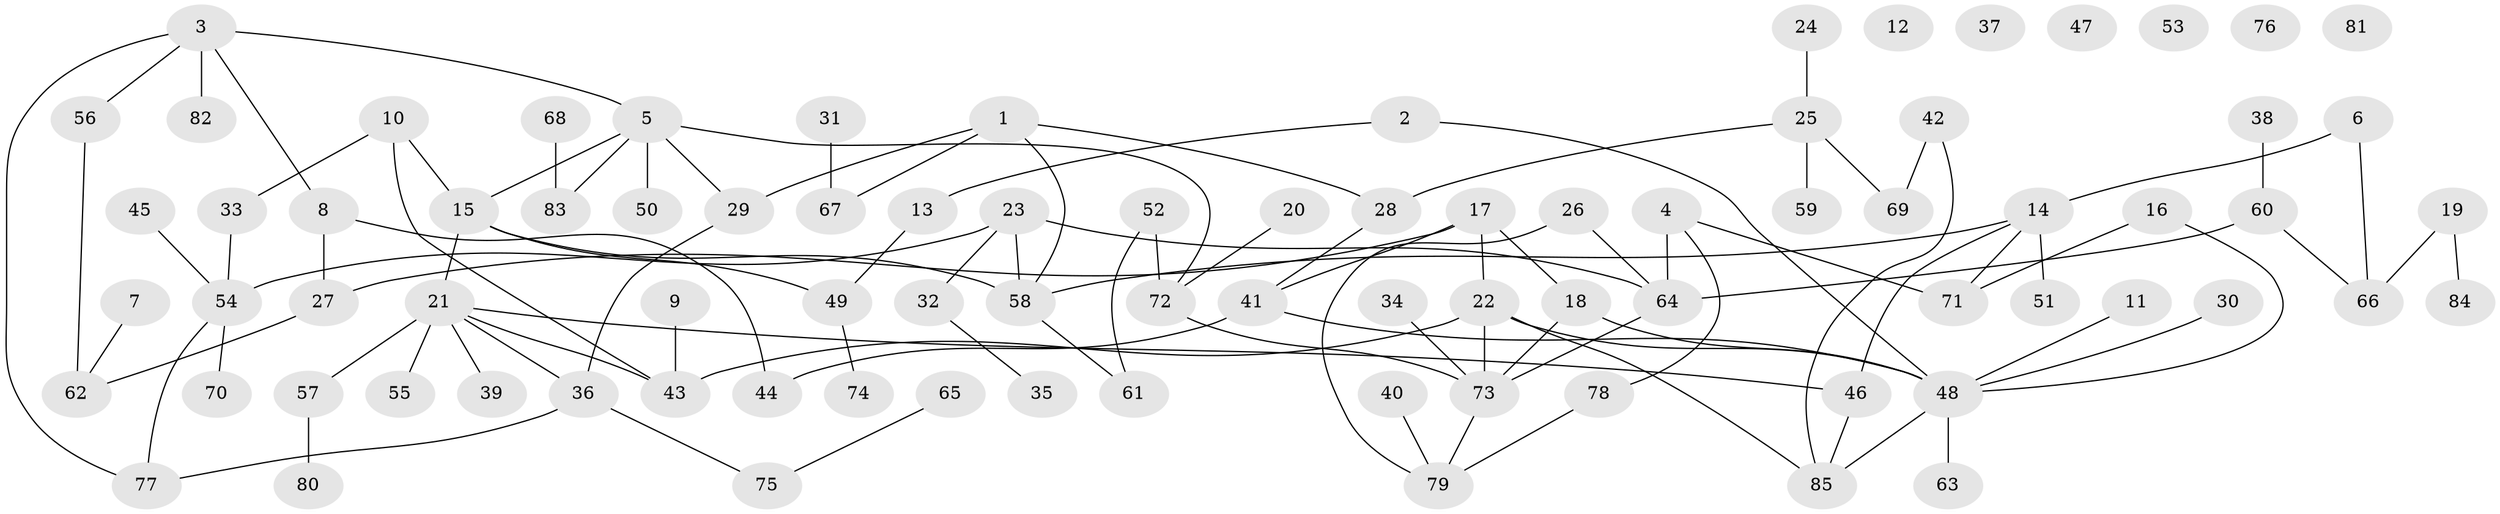 // coarse degree distribution, {1: 0.3728813559322034, 0: 0.1016949152542373, 4: 0.0847457627118644, 2: 0.1694915254237288, 3: 0.1016949152542373, 6: 0.05084745762711865, 8: 0.01694915254237288, 5: 0.06779661016949153, 7: 0.01694915254237288, 11: 0.01694915254237288}
// Generated by graph-tools (version 1.1) at 2025/43/03/04/25 21:43:22]
// undirected, 85 vertices, 104 edges
graph export_dot {
graph [start="1"]
  node [color=gray90,style=filled];
  1;
  2;
  3;
  4;
  5;
  6;
  7;
  8;
  9;
  10;
  11;
  12;
  13;
  14;
  15;
  16;
  17;
  18;
  19;
  20;
  21;
  22;
  23;
  24;
  25;
  26;
  27;
  28;
  29;
  30;
  31;
  32;
  33;
  34;
  35;
  36;
  37;
  38;
  39;
  40;
  41;
  42;
  43;
  44;
  45;
  46;
  47;
  48;
  49;
  50;
  51;
  52;
  53;
  54;
  55;
  56;
  57;
  58;
  59;
  60;
  61;
  62;
  63;
  64;
  65;
  66;
  67;
  68;
  69;
  70;
  71;
  72;
  73;
  74;
  75;
  76;
  77;
  78;
  79;
  80;
  81;
  82;
  83;
  84;
  85;
  1 -- 28;
  1 -- 29;
  1 -- 58;
  1 -- 67;
  2 -- 13;
  2 -- 48;
  3 -- 5;
  3 -- 8;
  3 -- 56;
  3 -- 77;
  3 -- 82;
  4 -- 64;
  4 -- 71;
  4 -- 78;
  5 -- 15;
  5 -- 29;
  5 -- 50;
  5 -- 72;
  5 -- 83;
  6 -- 14;
  6 -- 66;
  7 -- 62;
  8 -- 27;
  8 -- 44;
  9 -- 43;
  10 -- 15;
  10 -- 33;
  10 -- 43;
  11 -- 48;
  13 -- 49;
  14 -- 46;
  14 -- 51;
  14 -- 58;
  14 -- 71;
  15 -- 21;
  15 -- 49;
  15 -- 58;
  16 -- 48;
  16 -- 71;
  17 -- 18;
  17 -- 22;
  17 -- 27;
  17 -- 41;
  18 -- 48;
  18 -- 73;
  19 -- 66;
  19 -- 84;
  20 -- 72;
  21 -- 36;
  21 -- 39;
  21 -- 43;
  21 -- 46;
  21 -- 55;
  21 -- 57;
  22 -- 43;
  22 -- 48;
  22 -- 73;
  22 -- 85;
  23 -- 32;
  23 -- 54;
  23 -- 58;
  23 -- 64;
  24 -- 25;
  25 -- 28;
  25 -- 59;
  25 -- 69;
  26 -- 64;
  26 -- 79;
  27 -- 62;
  28 -- 41;
  29 -- 36;
  30 -- 48;
  31 -- 67;
  32 -- 35;
  33 -- 54;
  34 -- 73;
  36 -- 75;
  36 -- 77;
  38 -- 60;
  40 -- 79;
  41 -- 44;
  41 -- 48;
  42 -- 69;
  42 -- 85;
  45 -- 54;
  46 -- 85;
  48 -- 63;
  48 -- 85;
  49 -- 74;
  52 -- 61;
  52 -- 72;
  54 -- 70;
  54 -- 77;
  56 -- 62;
  57 -- 80;
  58 -- 61;
  60 -- 64;
  60 -- 66;
  64 -- 73;
  65 -- 75;
  68 -- 83;
  72 -- 73;
  73 -- 79;
  78 -- 79;
}
